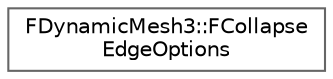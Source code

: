 digraph "Graphical Class Hierarchy"
{
 // INTERACTIVE_SVG=YES
 // LATEX_PDF_SIZE
  bgcolor="transparent";
  edge [fontname=Helvetica,fontsize=10,labelfontname=Helvetica,labelfontsize=10];
  node [fontname=Helvetica,fontsize=10,shape=box,height=0.2,width=0.4];
  rankdir="LR";
  Node0 [id="Node000000",label="FDynamicMesh3::FCollapse\lEdgeOptions",height=0.2,width=0.4,color="grey40", fillcolor="white", style="filled",URL="$de/d7b/structFDynamicMesh3_1_1FCollapseEdgeOptions.html",tooltip=" "];
}
